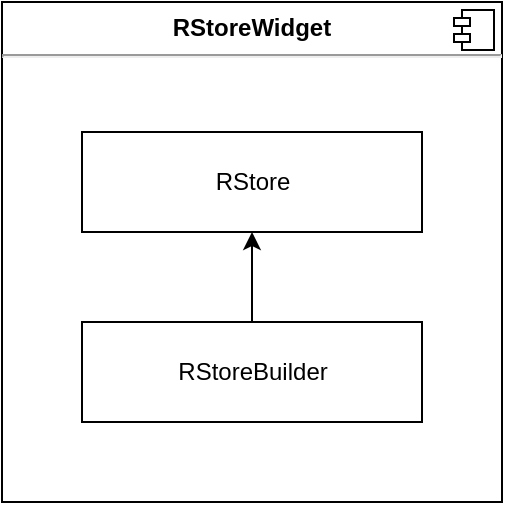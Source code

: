 <mxfile version="20.2.3" type="device"><diagram id="C5RBs43oDa-KdzZeNtuy" name="Page-1"><mxGraphModel dx="786" dy="512" grid="1" gridSize="10" guides="1" tooltips="1" connect="1" arrows="1" fold="1" page="1" pageScale="1" pageWidth="827" pageHeight="1169" math="0" shadow="0"><root><mxCell id="WIyWlLk6GJQsqaUBKTNV-0"/><mxCell id="WIyWlLk6GJQsqaUBKTNV-1" parent="WIyWlLk6GJQsqaUBKTNV-0"/><mxCell id="CMuBSTmQumP4OGBQi_pp-1" value="&lt;p style=&quot;margin:0px;margin-top:6px;text-align:center;&quot;&gt;&lt;b&gt;RStoreWidget&lt;/b&gt;&lt;br&gt;&lt;/p&gt;&lt;hr&gt;&lt;p style=&quot;margin:0px;margin-left:8px;&quot;&gt;&lt;br&gt;&lt;/p&gt;" style="align=left;overflow=fill;html=1;dropTarget=0;" vertex="1" parent="WIyWlLk6GJQsqaUBKTNV-1"><mxGeometry x="270" y="520" width="250" height="250" as="geometry"/></mxCell><mxCell id="CMuBSTmQumP4OGBQi_pp-2" value="" style="shape=component;jettyWidth=8;jettyHeight=4;" vertex="1" parent="CMuBSTmQumP4OGBQi_pp-1"><mxGeometry x="1" width="20" height="20" relative="1" as="geometry"><mxPoint x="-24" y="4" as="offset"/></mxGeometry></mxCell><mxCell id="CMuBSTmQumP4OGBQi_pp-3" value="RStore" style="html=1;" vertex="1" parent="WIyWlLk6GJQsqaUBKTNV-1"><mxGeometry x="310" y="585" width="170" height="50" as="geometry"/></mxCell><mxCell id="CMuBSTmQumP4OGBQi_pp-10" style="edgeStyle=orthogonalEdgeStyle;rounded=0;orthogonalLoop=1;jettySize=auto;html=1;exitX=0.5;exitY=0;exitDx=0;exitDy=0;entryX=0.5;entryY=1;entryDx=0;entryDy=0;" edge="1" parent="WIyWlLk6GJQsqaUBKTNV-1" source="CMuBSTmQumP4OGBQi_pp-4" target="CMuBSTmQumP4OGBQi_pp-3"><mxGeometry relative="1" as="geometry"/></mxCell><mxCell id="CMuBSTmQumP4OGBQi_pp-4" value="RStoreBuilder" style="html=1;" vertex="1" parent="WIyWlLk6GJQsqaUBKTNV-1"><mxGeometry x="310" y="680" width="170" height="50" as="geometry"/></mxCell></root></mxGraphModel></diagram></mxfile>